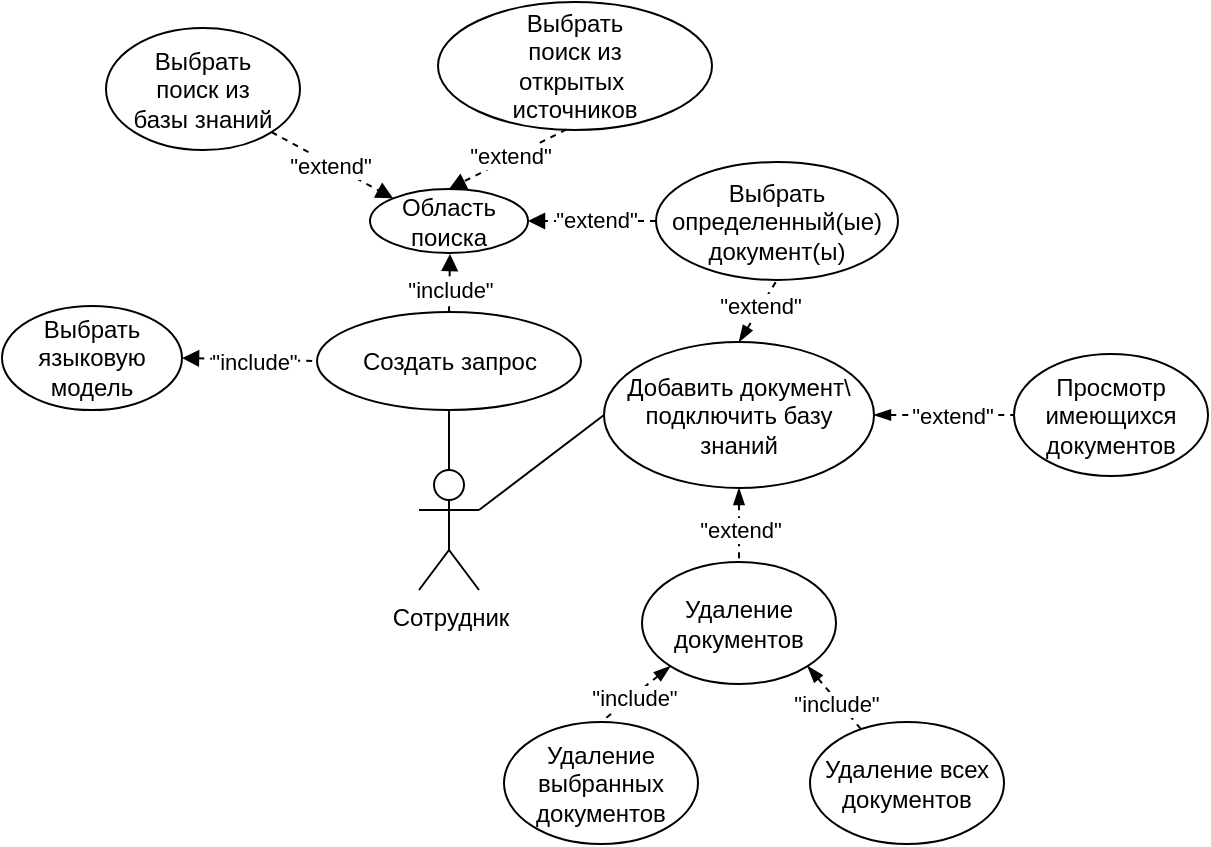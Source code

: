 <mxfile version="27.1.3" pages="3">
  <diagram name="прецендентов" id="fWUHLcwX3LMssOrntS-4">
    <mxGraphModel dx="1418" dy="786" grid="0" gridSize="10" guides="1" tooltips="1" connect="1" arrows="1" fold="1" page="0" pageScale="1" pageWidth="827" pageHeight="1169" math="0" shadow="0">
      <root>
        <mxCell id="0" />
        <mxCell id="1" parent="0" />
        <mxCell id="q7cERU24EcPHNTN565Gg-1" value="Сотрудник" style="shape=umlActor;verticalLabelPosition=bottom;verticalAlign=top;html=1;outlineConnect=0;" vertex="1" parent="1">
          <mxGeometry x="528.5" y="496" width="30" height="60" as="geometry" />
        </mxCell>
        <mxCell id="q7cERU24EcPHNTN565Gg-2" value="Создать запрос" style="ellipse;whiteSpace=wrap;html=1;" vertex="1" parent="1">
          <mxGeometry x="477.5" y="417" width="132" height="49" as="geometry" />
        </mxCell>
        <mxCell id="q7cERU24EcPHNTN565Gg-3" value="" style="endArrow=none;html=1;rounded=0;entryX=0.5;entryY=0;entryDx=0;entryDy=0;entryPerimeter=0;exitX=0.5;exitY=1;exitDx=0;exitDy=0;" edge="1" parent="1" source="q7cERU24EcPHNTN565Gg-2" target="q7cERU24EcPHNTN565Gg-1">
          <mxGeometry width="50" height="50" relative="1" as="geometry">
            <mxPoint x="520" y="589" as="sourcePoint" />
            <mxPoint x="570" y="539" as="targetPoint" />
          </mxGeometry>
        </mxCell>
        <mxCell id="q7cERU24EcPHNTN565Gg-4" value="Выбрать&lt;div&gt;языковую&lt;/div&gt;&lt;div&gt;модель&lt;/div&gt;" style="ellipse;whiteSpace=wrap;html=1;" vertex="1" parent="1">
          <mxGeometry x="320" y="414" width="90" height="52" as="geometry" />
        </mxCell>
        <mxCell id="q7cERU24EcPHNTN565Gg-5" value="" style="endArrow=none;html=1;rounded=0;exitX=1;exitY=0.5;exitDx=0;exitDy=0;dashed=1;startArrow=block;startFill=1;endFill=1;entryX=0;entryY=0.5;entryDx=0;entryDy=0;" edge="1" parent="1" source="q7cERU24EcPHNTN565Gg-4" target="q7cERU24EcPHNTN565Gg-2">
          <mxGeometry width="50" height="50" relative="1" as="geometry">
            <mxPoint x="355" y="652" as="sourcePoint" />
            <mxPoint x="330" y="629" as="targetPoint" />
          </mxGeometry>
        </mxCell>
        <mxCell id="q7cERU24EcPHNTN565Gg-6" value="&quot;include&quot;" style="edgeLabel;html=1;align=center;verticalAlign=middle;resizable=0;points=[];" vertex="1" connectable="0" parent="q7cERU24EcPHNTN565Gg-5">
          <mxGeometry x="-0.041" y="-1" relative="1" as="geometry">
            <mxPoint x="3" as="offset" />
          </mxGeometry>
        </mxCell>
        <mxCell id="q7cERU24EcPHNTN565Gg-7" value="Добавить документ\&lt;div&gt;подключить базу знаний&lt;/div&gt;" style="ellipse;whiteSpace=wrap;html=1;" vertex="1" parent="1">
          <mxGeometry x="621" y="432" width="135" height="73" as="geometry" />
        </mxCell>
        <mxCell id="q7cERU24EcPHNTN565Gg-8" value="Выбрать определенный(ые) документ(ы)" style="ellipse;whiteSpace=wrap;html=1;" vertex="1" parent="1">
          <mxGeometry x="647" y="342" width="121" height="59" as="geometry" />
        </mxCell>
        <mxCell id="q7cERU24EcPHNTN565Gg-9" value="" style="endArrow=none;html=1;rounded=0;entryX=0.5;entryY=1;entryDx=0;entryDy=0;exitX=0.5;exitY=0;exitDx=0;exitDy=0;dashed=1;startArrow=blockThin;startFill=1;" edge="1" parent="1" source="q7cERU24EcPHNTN565Gg-7" target="q7cERU24EcPHNTN565Gg-8">
          <mxGeometry width="50" height="50" relative="1" as="geometry">
            <mxPoint x="636" y="411" as="sourcePoint" />
            <mxPoint x="597" y="445" as="targetPoint" />
          </mxGeometry>
        </mxCell>
        <mxCell id="q7cERU24EcPHNTN565Gg-10" value="&quot;extend&quot;" style="edgeLabel;html=1;align=center;verticalAlign=middle;resizable=0;points=[];" vertex="1" connectable="0" parent="q7cERU24EcPHNTN565Gg-9">
          <mxGeometry x="-0.041" y="-1" relative="1" as="geometry">
            <mxPoint y="-4" as="offset" />
          </mxGeometry>
        </mxCell>
        <mxCell id="q7cERU24EcPHNTN565Gg-11" value="Просмотр имеющихся&lt;div&gt;документов&lt;/div&gt;" style="ellipse;whiteSpace=wrap;html=1;" vertex="1" parent="1">
          <mxGeometry x="826" y="438" width="97" height="61" as="geometry" />
        </mxCell>
        <mxCell id="q7cERU24EcPHNTN565Gg-12" value="" style="endArrow=none;html=1;rounded=0;exitX=1;exitY=0.5;exitDx=0;exitDy=0;dashed=1;startArrow=blockThin;startFill=1;entryX=0;entryY=0.5;entryDx=0;entryDy=0;" edge="1" parent="1" source="q7cERU24EcPHNTN565Gg-7" target="q7cERU24EcPHNTN565Gg-11">
          <mxGeometry width="50" height="50" relative="1" as="geometry">
            <mxPoint x="703" y="378" as="sourcePoint" />
            <mxPoint x="718" y="448" as="targetPoint" />
          </mxGeometry>
        </mxCell>
        <mxCell id="q7cERU24EcPHNTN565Gg-13" value="&quot;extend&quot;" style="edgeLabel;html=1;align=center;verticalAlign=middle;resizable=0;points=[];" vertex="1" connectable="0" parent="q7cERU24EcPHNTN565Gg-12">
          <mxGeometry x="-0.041" y="-1" relative="1" as="geometry">
            <mxPoint x="5" y="-1" as="offset" />
          </mxGeometry>
        </mxCell>
        <mxCell id="q7cERU24EcPHNTN565Gg-14" value="" style="endArrow=none;html=1;rounded=0;entryX=0;entryY=0.5;entryDx=0;entryDy=0;exitX=1;exitY=0.333;exitDx=0;exitDy=0;exitPerimeter=0;" edge="1" parent="1" source="q7cERU24EcPHNTN565Gg-1" target="q7cERU24EcPHNTN565Gg-7">
          <mxGeometry width="50" height="50" relative="1" as="geometry">
            <mxPoint x="509" y="437" as="sourcePoint" />
            <mxPoint x="559" y="387" as="targetPoint" />
          </mxGeometry>
        </mxCell>
        <mxCell id="q7cERU24EcPHNTN565Gg-15" value="" style="endArrow=block;html=1;rounded=0;exitX=0;exitY=0.5;exitDx=0;exitDy=0;dashed=1;startArrow=none;startFill=0;endFill=1;entryX=1;entryY=0.5;entryDx=0;entryDy=0;" edge="1" parent="1" source="q7cERU24EcPHNTN565Gg-8" target="q7cERU24EcPHNTN565Gg-32">
          <mxGeometry width="50" height="50" relative="1" as="geometry">
            <mxPoint x="450" y="411" as="sourcePoint" />
            <mxPoint x="708" y="172" as="targetPoint" />
          </mxGeometry>
        </mxCell>
        <mxCell id="q7cERU24EcPHNTN565Gg-16" value="&quot;extend&quot;" style="edgeLabel;html=1;align=center;verticalAlign=middle;resizable=0;points=[];" vertex="1" connectable="0" parent="q7cERU24EcPHNTN565Gg-15">
          <mxGeometry x="-0.041" y="-1" relative="1" as="geometry">
            <mxPoint as="offset" />
          </mxGeometry>
        </mxCell>
        <mxCell id="q7cERU24EcPHNTN565Gg-17" value="Выбрать&lt;div&gt;поиск из&lt;/div&gt;&lt;div&gt;открытых&amp;nbsp;&lt;/div&gt;&lt;div&gt;источников&lt;/div&gt;" style="ellipse;whiteSpace=wrap;html=1;" vertex="1" parent="1">
          <mxGeometry x="538" y="262" width="137" height="64" as="geometry" />
        </mxCell>
        <mxCell id="q7cERU24EcPHNTN565Gg-18" value="" style="endArrow=block;html=1;rounded=0;exitX=0.469;exitY=0.995;exitDx=0;exitDy=0;dashed=1;startArrow=none;startFill=0;endFill=1;exitPerimeter=0;entryX=0.5;entryY=0;entryDx=0;entryDy=0;" edge="1" parent="1" source="q7cERU24EcPHNTN565Gg-17" target="q7cERU24EcPHNTN565Gg-32">
          <mxGeometry width="50" height="50" relative="1" as="geometry">
            <mxPoint x="635" y="395" as="sourcePoint" />
            <mxPoint x="633" y="251" as="targetPoint" />
          </mxGeometry>
        </mxCell>
        <mxCell id="q7cERU24EcPHNTN565Gg-19" value="&quot;extend&quot;" style="edgeLabel;html=1;align=center;verticalAlign=middle;resizable=0;points=[];" vertex="1" connectable="0" parent="q7cERU24EcPHNTN565Gg-18">
          <mxGeometry x="-0.041" y="-1" relative="1" as="geometry">
            <mxPoint as="offset" />
          </mxGeometry>
        </mxCell>
        <mxCell id="q7cERU24EcPHNTN565Gg-20" value="Выбрать&lt;div&gt;поиск из&lt;/div&gt;&lt;div&gt;базы знаний&lt;/div&gt;" style="ellipse;whiteSpace=wrap;html=1;" vertex="1" parent="1">
          <mxGeometry x="372" y="275" width="97" height="61" as="geometry" />
        </mxCell>
        <mxCell id="q7cERU24EcPHNTN565Gg-21" value="" style="endArrow=block;html=1;rounded=0;exitX=1;exitY=1;exitDx=0;exitDy=0;dashed=1;startArrow=none;startFill=0;endFill=1;entryX=0;entryY=0;entryDx=0;entryDy=0;" edge="1" parent="1" source="q7cERU24EcPHNTN565Gg-20" target="q7cERU24EcPHNTN565Gg-32">
          <mxGeometry width="50" height="50" relative="1" as="geometry">
            <mxPoint x="651" y="403" as="sourcePoint" />
            <mxPoint x="450" y="277" as="targetPoint" />
          </mxGeometry>
        </mxCell>
        <mxCell id="q7cERU24EcPHNTN565Gg-22" value="&quot;extend&quot;" style="edgeLabel;html=1;align=center;verticalAlign=middle;resizable=0;points=[];" vertex="1" connectable="0" parent="q7cERU24EcPHNTN565Gg-21">
          <mxGeometry x="-0.041" y="-1" relative="1" as="geometry">
            <mxPoint as="offset" />
          </mxGeometry>
        </mxCell>
        <mxCell id="q7cERU24EcPHNTN565Gg-23" value="Удаление&lt;div&gt;документов&lt;/div&gt;" style="ellipse;whiteSpace=wrap;html=1;" vertex="1" parent="1">
          <mxGeometry x="640" y="542" width="97" height="61" as="geometry" />
        </mxCell>
        <mxCell id="q7cERU24EcPHNTN565Gg-24" value="" style="endArrow=none;html=1;rounded=0;exitX=0.5;exitY=1;exitDx=0;exitDy=0;dashed=1;startArrow=blockThin;startFill=1;entryX=0.5;entryY=0;entryDx=0;entryDy=0;" edge="1" parent="1" source="q7cERU24EcPHNTN565Gg-7" target="q7cERU24EcPHNTN565Gg-23">
          <mxGeometry width="50" height="50" relative="1" as="geometry">
            <mxPoint x="808" y="541" as="sourcePoint" />
            <mxPoint x="840" y="439" as="targetPoint" />
          </mxGeometry>
        </mxCell>
        <mxCell id="q7cERU24EcPHNTN565Gg-25" value="&quot;extend&quot;" style="edgeLabel;html=1;align=center;verticalAlign=middle;resizable=0;points=[];" vertex="1" connectable="0" parent="q7cERU24EcPHNTN565Gg-24">
          <mxGeometry x="-0.041" y="-1" relative="1" as="geometry">
            <mxPoint x="1" y="3" as="offset" />
          </mxGeometry>
        </mxCell>
        <mxCell id="q7cERU24EcPHNTN565Gg-26" value="Удаление&lt;div&gt;выбранных&lt;/div&gt;&lt;div&gt;документов&lt;/div&gt;" style="ellipse;whiteSpace=wrap;html=1;" vertex="1" parent="1">
          <mxGeometry x="571" y="622" width="97" height="61" as="geometry" />
        </mxCell>
        <mxCell id="q7cERU24EcPHNTN565Gg-27" value="Удаление всех&lt;div&gt;документов&lt;/div&gt;" style="ellipse;whiteSpace=wrap;html=1;" vertex="1" parent="1">
          <mxGeometry x="724" y="622" width="97" height="61" as="geometry" />
        </mxCell>
        <mxCell id="q7cERU24EcPHNTN565Gg-28" value="" style="endArrow=none;html=1;rounded=0;entryX=0.5;entryY=0;entryDx=0;entryDy=0;exitX=0;exitY=1;exitDx=0;exitDy=0;dashed=1;startArrow=blockThin;startFill=1;endFill=1;" edge="1" parent="1" source="q7cERU24EcPHNTN565Gg-23" target="q7cERU24EcPHNTN565Gg-26">
          <mxGeometry width="50" height="50" relative="1" as="geometry">
            <mxPoint x="739" y="595" as="sourcePoint" />
            <mxPoint x="698" y="655" as="targetPoint" />
          </mxGeometry>
        </mxCell>
        <mxCell id="q7cERU24EcPHNTN565Gg-29" value="&quot;include&quot;" style="edgeLabel;html=1;align=center;verticalAlign=middle;resizable=0;points=[];" vertex="1" connectable="0" parent="q7cERU24EcPHNTN565Gg-28">
          <mxGeometry x="-0.041" y="-1" relative="1" as="geometry">
            <mxPoint x="-1" y="3" as="offset" />
          </mxGeometry>
        </mxCell>
        <mxCell id="q7cERU24EcPHNTN565Gg-30" value="" style="endArrow=none;html=1;rounded=0;exitX=1;exitY=1;exitDx=0;exitDy=0;dashed=1;startArrow=blockThin;startFill=1;endFill=1;" edge="1" parent="1" source="q7cERU24EcPHNTN565Gg-23" target="q7cERU24EcPHNTN565Gg-27">
          <mxGeometry width="50" height="50" relative="1" as="geometry">
            <mxPoint x="833" y="643" as="sourcePoint" />
            <mxPoint x="792" y="703" as="targetPoint" />
          </mxGeometry>
        </mxCell>
        <mxCell id="q7cERU24EcPHNTN565Gg-31" value="&quot;include&quot;" style="edgeLabel;html=1;align=center;verticalAlign=middle;resizable=0;points=[];" vertex="1" connectable="0" parent="q7cERU24EcPHNTN565Gg-30">
          <mxGeometry x="-0.041" y="-1" relative="1" as="geometry">
            <mxPoint x="2" y="3" as="offset" />
          </mxGeometry>
        </mxCell>
        <mxCell id="q7cERU24EcPHNTN565Gg-32" value="Область&lt;div&gt;поиска&lt;/div&gt;" style="ellipse;whiteSpace=wrap;html=1;" vertex="1" parent="1">
          <mxGeometry x="504" y="355.5" width="79" height="32" as="geometry" />
        </mxCell>
        <mxCell id="q7cERU24EcPHNTN565Gg-33" value="" style="endArrow=none;html=1;rounded=0;dashed=1;startArrow=block;startFill=1;entryX=0.5;entryY=0;entryDx=0;entryDy=0;endFill=1;" edge="1" parent="1" target="q7cERU24EcPHNTN565Gg-2">
          <mxGeometry width="50" height="50" relative="1" as="geometry">
            <mxPoint x="544" y="388" as="sourcePoint" />
            <mxPoint x="530" y="430" as="targetPoint" />
          </mxGeometry>
        </mxCell>
        <mxCell id="q7cERU24EcPHNTN565Gg-34" value="&quot;include&quot;" style="edgeLabel;html=1;align=center;verticalAlign=middle;resizable=0;points=[];" vertex="1" connectable="0" parent="q7cERU24EcPHNTN565Gg-33">
          <mxGeometry x="-0.041" y="-1" relative="1" as="geometry">
            <mxPoint x="1" y="4" as="offset" />
          </mxGeometry>
        </mxCell>
      </root>
    </mxGraphModel>
  </diagram>
  <diagram name="последовательности" id="v0AfI9mG0r58cqQOnOCb">
    <mxGraphModel dx="1563" dy="1083" grid="0" gridSize="10" guides="1" tooltips="1" connect="1" arrows="1" fold="1" page="0" pageScale="1" pageWidth="827" pageHeight="1169" math="0" shadow="0">
      <root>
        <mxCell id="0" />
        <mxCell id="1" parent="0" />
        <mxCell id="YS2_epf8ITkpqB_OJ9Fx-7" value="" style="shape=umlActor;verticalLabelPosition=bottom;verticalAlign=top;html=1;outlineConnect=0;" parent="1" vertex="1">
          <mxGeometry x="151" y="-296" width="22" height="46" as="geometry" />
        </mxCell>
        <mxCell id="YS2_epf8ITkpqB_OJ9Fx-10" value="" style="endArrow=none;dashed=1;html=1;rounded=0;entryX=0.5;entryY=0;entryDx=0;entryDy=0;entryPerimeter=0;" parent="1" source="YS2_epf8ITkpqB_OJ9Fx-11" edge="1">
          <mxGeometry width="50" height="50" relative="1" as="geometry">
            <mxPoint x="164" y="3" as="sourcePoint" />
            <mxPoint x="162" y="-263" as="targetPoint" />
          </mxGeometry>
        </mxCell>
        <mxCell id="YS2_epf8ITkpqB_OJ9Fx-21" style="edgeStyle=orthogonalEdgeStyle;rounded=0;orthogonalLoop=1;jettySize=auto;html=1;dashed=1;endArrow=none;startFill=0;" parent="1" source="HsT6UTE3d-p-3G1jcc_n-2" edge="1">
          <mxGeometry relative="1" as="geometry">
            <mxPoint x="164" y="663.0" as="targetPoint" />
            <Array as="points">
              <mxPoint x="164" y="376" />
              <mxPoint x="164" y="376" />
            </Array>
          </mxGeometry>
        </mxCell>
        <mxCell id="YS2_epf8ITkpqB_OJ9Fx-11" value="Сотрудник" style="text;html=1;align=center;verticalAlign=middle;resizable=0;points=[];autosize=1;strokeColor=none;fillColor=none;" parent="1" vertex="1">
          <mxGeometry x="124" y="-252" width="76" height="26" as="geometry" />
        </mxCell>
        <mxCell id="YS2_epf8ITkpqB_OJ9Fx-17" style="edgeStyle=orthogonalEdgeStyle;rounded=0;orthogonalLoop=1;jettySize=auto;html=1;dashed=1;endArrow=none;startFill=0;" parent="1" source="HsT6UTE3d-p-3G1jcc_n-6" edge="1">
          <mxGeometry relative="1" as="geometry">
            <mxPoint x="311.5" y="689.5" as="targetPoint" />
            <Array as="points">
              <mxPoint x="308.5" y="214.5" />
            </Array>
          </mxGeometry>
        </mxCell>
        <mxCell id="YS2_epf8ITkpqB_OJ9Fx-13" value="UI" style="rounded=1;whiteSpace=wrap;html=1;" parent="1" vertex="1">
          <mxGeometry x="281" y="-288" width="55" height="23" as="geometry" />
        </mxCell>
        <mxCell id="YS2_epf8ITkpqB_OJ9Fx-19" style="edgeStyle=orthogonalEdgeStyle;rounded=0;orthogonalLoop=1;jettySize=auto;html=1;endArrow=none;startFill=0;dashed=1;" parent="1" source="HsT6UTE3d-p-3G1jcc_n-8" edge="1">
          <mxGeometry relative="1" as="geometry">
            <mxPoint x="457" y="643.5" as="targetPoint" />
            <Array as="points">
              <mxPoint x="455" y="182.5" />
            </Array>
          </mxGeometry>
        </mxCell>
        <mxCell id="YS2_epf8ITkpqB_OJ9Fx-18" value="GigaChat API" style="rounded=1;whiteSpace=wrap;html=1;" parent="1" vertex="1">
          <mxGeometry x="419" y="-288" width="73" height="30" as="geometry" />
        </mxCell>
        <mxCell id="HsT6UTE3d-p-3G1jcc_n-5" value="" style="edgeStyle=orthogonalEdgeStyle;rounded=0;orthogonalLoop=1;jettySize=auto;html=1;dashed=1;endArrow=none;startFill=0;" parent="1" source="YS2_epf8ITkpqB_OJ9Fx-11" target="HsT6UTE3d-p-3G1jcc_n-2" edge="1">
          <mxGeometry relative="1" as="geometry">
            <mxPoint x="162" y="194" as="targetPoint" />
            <mxPoint x="162" y="-226" as="sourcePoint" />
            <Array as="points">
              <mxPoint x="160" y="-193" />
              <mxPoint x="160" y="-193" />
            </Array>
          </mxGeometry>
        </mxCell>
        <mxCell id="HsT6UTE3d-p-3G1jcc_n-2" value="" style="html=1;points=[[0,0,0,0,5],[0,1,0,0,-5],[1,0,0,0,5],[1,1,0,0,-5]];perimeter=orthogonalPerimeter;outlineConnect=0;targetShapes=umlLifeline;portConstraint=eastwest;newEdgeStyle={&quot;curved&quot;:0,&quot;rounded&quot;:0};" parent="1" vertex="1">
          <mxGeometry x="157" y="-218" width="10" height="607" as="geometry" />
        </mxCell>
        <mxCell id="HsT6UTE3d-p-3G1jcc_n-7" value="" style="edgeStyle=orthogonalEdgeStyle;rounded=0;orthogonalLoop=1;jettySize=auto;html=1;dashed=1;endArrow=none;startFill=0;" parent="1" source="YS2_epf8ITkpqB_OJ9Fx-13" target="HsT6UTE3d-p-3G1jcc_n-6" edge="1">
          <mxGeometry relative="1" as="geometry">
            <mxPoint x="276.5" y="210.5" as="targetPoint" />
            <mxPoint x="276.5" y="-264.5" as="sourcePoint" />
            <Array as="points">
              <mxPoint x="308.5" y="-98.5" />
              <mxPoint x="308.5" y="-98.5" />
            </Array>
          </mxGeometry>
        </mxCell>
        <mxCell id="HsT6UTE3d-p-3G1jcc_n-6" value="" style="html=1;points=[[0,0,0,0,5],[0,1,0,0,-5],[1,0,0,0,5],[1,1,0,0,-5]];perimeter=orthogonalPerimeter;outlineConnect=0;targetShapes=umlLifeline;portConstraint=eastwest;newEdgeStyle={&quot;curved&quot;:0,&quot;rounded&quot;:0};" parent="1" vertex="1">
          <mxGeometry x="303.5" y="-221.5" width="10" height="613.5" as="geometry" />
        </mxCell>
        <mxCell id="HsT6UTE3d-p-3G1jcc_n-9" value="" style="edgeStyle=orthogonalEdgeStyle;rounded=0;orthogonalLoop=1;jettySize=auto;html=1;endArrow=none;startFill=0;dashed=1;" parent="1" source="YS2_epf8ITkpqB_OJ9Fx-18" target="HsT6UTE3d-p-3G1jcc_n-8" edge="1">
          <mxGeometry relative="1" as="geometry">
            <mxPoint x="372" y="182.5" as="targetPoint" />
            <mxPoint x="372" y="-261.5" as="sourcePoint" />
            <Array as="points">
              <mxPoint x="455" y="-123.5" />
              <mxPoint x="455" y="-123.5" />
            </Array>
          </mxGeometry>
        </mxCell>
        <mxCell id="HsT6UTE3d-p-3G1jcc_n-8" value="" style="html=1;points=[[0,0,0,0,5],[0,1,0,0,-5],[1,0,0,0,5],[1,1,0,0,-5]];perimeter=orthogonalPerimeter;outlineConnect=0;targetShapes=umlLifeline;portConstraint=eastwest;newEdgeStyle={&quot;curved&quot;:0,&quot;rounded&quot;:0};" parent="1" vertex="1">
          <mxGeometry x="450.5" y="-221.5" width="10" height="612.5" as="geometry" />
        </mxCell>
        <mxCell id="HsT6UTE3d-p-3G1jcc_n-10" value="" style="endArrow=block;html=1;rounded=0;endFill=1;entryX=-0.05;entryY=0.022;entryDx=0;entryDy=0;entryPerimeter=0;" parent="1" target="HsT6UTE3d-p-3G1jcc_n-6" edge="1">
          <mxGeometry width="50" height="50" relative="1" as="geometry">
            <mxPoint x="167" y="-206.049" as="sourcePoint" />
            <mxPoint x="290" y="-204" as="targetPoint" />
          </mxGeometry>
        </mxCell>
        <mxCell id="HsT6UTE3d-p-3G1jcc_n-12" value="&lt;font style=&quot;font-size: 10px;&quot;&gt;1: Вход в систему&lt;/font&gt;" style="text;html=1;align=center;verticalAlign=middle;resizable=0;points=[];autosize=1;strokeColor=none;fillColor=none;" parent="1" vertex="1">
          <mxGeometry x="185.5" y="-229" width="100" height="26" as="geometry" />
        </mxCell>
        <mxCell id="HsT6UTE3d-p-3G1jcc_n-13" value="" style="endArrow=block;html=1;rounded=0;endFill=1;dashed=1;entryX=1.05;entryY=0.121;entryDx=0;entryDy=0;entryPerimeter=0;" parent="1" edge="1">
          <mxGeometry width="50" height="50" relative="1" as="geometry">
            <mxPoint x="450.5" y="-134.088" as="sourcePoint" />
            <mxPoint x="314.0" y="-134.088" as="targetPoint" />
          </mxGeometry>
        </mxCell>
        <mxCell id="HsT6UTE3d-p-3G1jcc_n-14" value="&lt;font style=&quot;font-size: 10px;&quot;&gt;3: Возвращение токен&lt;/font&gt;&lt;div&gt;&lt;font style=&quot;font-size: 10px;&quot;&gt;доступа&lt;/font&gt;&lt;/div&gt;" style="text;html=1;align=center;verticalAlign=middle;resizable=0;points=[];autosize=1;strokeColor=none;fillColor=none;" parent="1" vertex="1">
          <mxGeometry x="325" y="-172" width="121" height="41" as="geometry" />
        </mxCell>
        <mxCell id="HsT6UTE3d-p-3G1jcc_n-15" value="" style="endArrow=block;html=1;rounded=0;endFill=1;entryX=0;entryY=0;entryDx=0;entryDy=5;entryPerimeter=0;" parent="1" edge="1">
          <mxGeometry width="50" height="50" relative="1" as="geometry">
            <mxPoint x="313.5" y="-181.5" as="sourcePoint" />
            <mxPoint x="450.5" y="-181.5" as="targetPoint" />
          </mxGeometry>
        </mxCell>
        <mxCell id="HsT6UTE3d-p-3G1jcc_n-16" value="&lt;font style=&quot;font-size: 10px;&quot;&gt;2: Получить токен&lt;/font&gt;&lt;div&gt;&lt;font style=&quot;font-size: 10px;&quot;&gt;доступа&lt;/font&gt;&lt;/div&gt;" style="text;html=1;align=center;verticalAlign=middle;resizable=0;points=[];autosize=1;strokeColor=none;fillColor=none;" parent="1" vertex="1">
          <mxGeometry x="329" y="-219.5" width="101" height="41" as="geometry" />
        </mxCell>
        <mxCell id="HsT6UTE3d-p-3G1jcc_n-17" value="" style="endArrow=block;html=1;rounded=0;endFill=1;dashed=1;entryX=1;entryY=0.351;entryDx=0;entryDy=0;entryPerimeter=0;" parent="1" edge="1">
          <mxGeometry width="50" height="50" relative="1" as="geometry">
            <mxPoint x="302" y="38.001" as="sourcePoint" />
            <mxPoint x="167" y="38.001" as="targetPoint" />
          </mxGeometry>
        </mxCell>
        <mxCell id="HsT6UTE3d-p-3G1jcc_n-18" value="&lt;font style=&quot;font-size: 10px;&quot;&gt;8: Отобразить чата&lt;/font&gt;" style="text;html=1;align=center;verticalAlign=middle;resizable=0;points=[];autosize=1;strokeColor=none;fillColor=none;" parent="1" vertex="1">
          <mxGeometry x="185.5" y="13" width="107" height="26" as="geometry" />
        </mxCell>
        <mxCell id="HsT6UTE3d-p-3G1jcc_n-19" value="" style="endArrow=block;html=1;rounded=0;endFill=1;dashed=1;entryX=1;entryY=0.351;entryDx=0;entryDy=0;entryPerimeter=0;" parent="1" edge="1">
          <mxGeometry width="50" height="50" relative="1" as="geometry">
            <mxPoint x="302" y="82.27" as="sourcePoint" />
            <mxPoint x="167" y="82.27" as="targetPoint" />
          </mxGeometry>
        </mxCell>
        <mxCell id="HsT6UTE3d-p-3G1jcc_n-20" value="&lt;font style=&quot;font-size: 10px;&quot;&gt;9: Отобразить&amp;nbsp;&lt;/font&gt;&lt;div&gt;&lt;font style=&quot;font-size: 10px;&quot;&gt;загрузку документов&lt;/font&gt;&lt;/div&gt;" style="text;html=1;align=center;verticalAlign=middle;resizable=0;points=[];autosize=1;strokeColor=none;fillColor=none;" parent="1" vertex="1">
          <mxGeometry x="182.5" y="47" width="113" height="41" as="geometry" />
        </mxCell>
        <mxCell id="HsT6UTE3d-p-3G1jcc_n-21" value="" style="endArrow=block;html=1;rounded=0;endFill=1;dashed=1;entryX=1;entryY=0.351;entryDx=0;entryDy=0;entryPerimeter=0;" parent="1" edge="1">
          <mxGeometry width="50" height="50" relative="1" as="geometry">
            <mxPoint x="302" y="139.27" as="sourcePoint" />
            <mxPoint x="167" y="139.27" as="targetPoint" />
          </mxGeometry>
        </mxCell>
        <mxCell id="HsT6UTE3d-p-3G1jcc_n-22" value="&lt;font style=&quot;font-size: 10px;&quot;&gt;10: Отобразить&lt;/font&gt;&lt;div&gt;&lt;font style=&quot;font-size: 10px;&quot;&gt;просмотр/удаление&lt;/font&gt;&lt;/div&gt;&lt;div&gt;&lt;font style=&quot;font-size: 10px;&quot;&gt;документов&lt;/font&gt;&lt;/div&gt;" style="text;html=1;align=center;verticalAlign=middle;resizable=0;points=[];autosize=1;strokeColor=none;fillColor=none;" parent="1" vertex="1">
          <mxGeometry x="181" y="90.5" width="109" height="55" as="geometry" />
        </mxCell>
        <mxCell id="HsT6UTE3d-p-3G1jcc_n-23" value="" style="endArrow=block;html=1;rounded=0;endFill=1;dashed=1;entryX=1;entryY=0.351;entryDx=0;entryDy=0;entryPerimeter=0;" parent="1" edge="1">
          <mxGeometry width="50" height="50" relative="1" as="geometry">
            <mxPoint x="302" y="190.27" as="sourcePoint" />
            <mxPoint x="167" y="190.27" as="targetPoint" />
          </mxGeometry>
        </mxCell>
        <mxCell id="HsT6UTE3d-p-3G1jcc_n-24" value="&lt;font style=&quot;font-size: 10px;&quot;&gt;11: Отобразить&lt;/font&gt;&lt;div&gt;&lt;font style=&quot;font-size: 10px;&quot;&gt;выход из системы&lt;/font&gt;&lt;/div&gt;" style="text;html=1;align=center;verticalAlign=middle;resizable=0;points=[];autosize=1;strokeColor=none;fillColor=none;" parent="1" vertex="1">
          <mxGeometry x="184.5" y="151" width="102" height="41" as="geometry" />
        </mxCell>
        <mxCell id="1Ytj5OVvYSEI8Q1KWe0s-2" value="" style="endArrow=block;html=1;rounded=0;endFill=1;entryX=0.05;entryY=0.29;entryDx=0;entryDy=0;entryPerimeter=0;" parent="1" edge="1">
          <mxGeometry width="50" height="50" relative="1" as="geometry">
            <mxPoint x="313.5" y="-26.875" as="sourcePoint" />
            <mxPoint x="451" y="-26.875" as="targetPoint" />
          </mxGeometry>
        </mxCell>
        <mxCell id="1Ytj5OVvYSEI8Q1KWe0s-3" value="&lt;font style=&quot;font-size: 10px;&quot;&gt;6: Получить&amp;nbsp;&lt;/font&gt;&lt;span style=&quot;font-size: 10px; background-color: transparent; color: light-dark(rgb(0, 0, 0), rgb(255, 255, 255));&quot;&gt;документы&lt;/span&gt;&lt;div&gt;&lt;span style=&quot;font-size: 10px; background-color: transparent; color: light-dark(rgb(0, 0, 0), rgb(255, 255, 255));&quot;&gt;из хранилища&lt;/span&gt;&lt;/div&gt;" style="text;html=1;align=center;verticalAlign=middle;resizable=0;points=[];autosize=1;strokeColor=none;fillColor=none;" parent="1" vertex="1">
          <mxGeometry x="321.5" y="-65" width="126" height="41" as="geometry" />
        </mxCell>
        <mxCell id="1Ytj5OVvYSEI8Q1KWe0s-5" value="" style="endArrow=block;html=1;rounded=0;endFill=1;dashed=1;entryX=1.05;entryY=0.345;entryDx=0;entryDy=0;entryPerimeter=0;" parent="1" edge="1">
          <mxGeometry width="50" height="50" relative="1" as="geometry">
            <mxPoint x="450.5" y="14.367" as="sourcePoint" />
            <mxPoint x="314.0" y="14.367" as="targetPoint" />
          </mxGeometry>
        </mxCell>
        <mxCell id="1Ytj5OVvYSEI8Q1KWe0s-6" value="&lt;font style=&quot;font-size: 10px;&quot;&gt;7: Возвращение документов&amp;nbsp;&lt;/font&gt;&lt;div&gt;&lt;font style=&quot;font-size: 10px;&quot;&gt;из хранилища&lt;/font&gt;&lt;/div&gt;" style="text;html=1;align=center;verticalAlign=middle;resizable=0;points=[];autosize=1;strokeColor=none;fillColor=none;" parent="1" vertex="1">
          <mxGeometry x="308.5" y="-22" width="152" height="41" as="geometry" />
        </mxCell>
        <mxCell id="1Ytj5OVvYSEI8Q1KWe0s-8" value="" style="endArrow=block;html=1;rounded=0;endFill=1;entryX=0;entryY=0.071;entryDx=0;entryDy=0;entryPerimeter=0;" parent="1" edge="1">
          <mxGeometry width="50" height="50" relative="1" as="geometry">
            <mxPoint x="167" y="233.221" as="sourcePoint" />
            <mxPoint x="302" y="233.221" as="targetPoint" />
          </mxGeometry>
        </mxCell>
        <mxCell id="1Ytj5OVvYSEI8Q1KWe0s-9" value="&lt;font style=&quot;font-size: 10px;&quot;&gt;12: Настройка&lt;/font&gt;&lt;div&gt;&lt;font style=&quot;font-size: 10px;&quot;&gt;параметров поиска&lt;/font&gt;&lt;/div&gt;" style="text;html=1;align=center;verticalAlign=middle;resizable=0;points=[];autosize=1;strokeColor=none;fillColor=none;" parent="1" vertex="1">
          <mxGeometry x="177.5" y="195" width="108" height="41" as="geometry" />
        </mxCell>
        <mxCell id="1Ytj5OVvYSEI8Q1KWe0s-11" value="" style="endArrow=block;html=1;rounded=0;endFill=1;entryX=0;entryY=0.071;entryDx=0;entryDy=0;entryPerimeter=0;" parent="1" edge="1">
          <mxGeometry width="50" height="50" relative="1" as="geometry">
            <mxPoint x="168" y="278.221" as="sourcePoint" />
            <mxPoint x="303" y="278.221" as="targetPoint" />
          </mxGeometry>
        </mxCell>
        <mxCell id="1Ytj5OVvYSEI8Q1KWe0s-12" value="&lt;font style=&quot;font-size: 10px;&quot;&gt;13: Ввод и отправка&lt;/font&gt;&lt;div&gt;&lt;font style=&quot;font-size: 10px;&quot;&gt;запроса&lt;/font&gt;&lt;/div&gt;" style="text;html=1;align=center;verticalAlign=middle;resizable=0;points=[];autosize=1;strokeColor=none;fillColor=none;" parent="1" vertex="1">
          <mxGeometry x="180" y="243" width="111" height="41" as="geometry" />
        </mxCell>
        <mxCell id="1Ytj5OVvYSEI8Q1KWe0s-13" value="" style="endArrow=block;html=1;rounded=0;endFill=1;entryX=0.05;entryY=0.824;entryDx=0;entryDy=0;entryPerimeter=0;" parent="1" edge="1">
          <mxGeometry width="50" height="50" relative="1" as="geometry">
            <mxPoint x="313.63" y="294" as="sourcePoint" />
            <mxPoint x="451.0" y="293.884" as="targetPoint" />
          </mxGeometry>
        </mxCell>
        <mxCell id="1Ytj5OVvYSEI8Q1KWe0s-14" value="&lt;font style=&quot;font-size: 10px;&quot;&gt;14: Получить ответ от&amp;nbsp;&lt;/font&gt;&lt;div&gt;&lt;font style=&quot;font-size: 10px;&quot;&gt;модели&amp;nbsp;&lt;/font&gt;&lt;span style=&quot;font-size: 10px; background-color: transparent; color: light-dark(rgb(0, 0, 0), rgb(255, 255, 255));&quot;&gt;с учетом&amp;nbsp;&lt;/span&gt;&lt;/div&gt;&lt;div&gt;&lt;span style=&quot;font-size: 10px; background-color: transparent; color: light-dark(rgb(0, 0, 0), rgb(255, 255, 255));&quot;&gt;указанных&lt;/span&gt;&lt;span style=&quot;font-size: 10px; background-color: transparent; color: light-dark(rgb(0, 0, 0), rgb(255, 255, 255));&quot;&gt;&amp;nbsp;параметров&lt;/span&gt;&lt;/div&gt;" style="text;html=1;align=center;verticalAlign=middle;resizable=0;points=[];autosize=1;strokeColor=none;fillColor=none;" parent="1" vertex="1">
          <mxGeometry x="324" y="239" width="124" height="55" as="geometry" />
        </mxCell>
        <mxCell id="1Ytj5OVvYSEI8Q1KWe0s-15" value="" style="endArrow=block;html=1;rounded=0;endFill=1;dashed=1;" parent="1" edge="1">
          <mxGeometry width="50" height="50" relative="1" as="geometry">
            <mxPoint x="450.5" y="336" as="sourcePoint" />
            <mxPoint x="313.5" y="336" as="targetPoint" />
          </mxGeometry>
        </mxCell>
        <mxCell id="1Ytj5OVvYSEI8Q1KWe0s-16" value="&lt;font style=&quot;font-size: 10px;&quot;&gt;15: Возвращение ответа&amp;nbsp;&lt;/font&gt;&lt;div&gt;&lt;font style=&quot;font-size: 10px;&quot;&gt;на запрос&lt;/font&gt;&lt;/div&gt;" style="text;html=1;align=center;verticalAlign=middle;resizable=0;points=[];autosize=1;strokeColor=none;fillColor=none;" parent="1" vertex="1">
          <mxGeometry x="314.0" y="294" width="134" height="41" as="geometry" />
        </mxCell>
        <mxCell id="1Ytj5OVvYSEI8Q1KWe0s-17" value="" style="endArrow=block;html=1;rounded=0;endFill=1;dashed=1;entryX=1;entryY=0.351;entryDx=0;entryDy=0;entryPerimeter=0;" parent="1" edge="1">
          <mxGeometry width="50" height="50" relative="1" as="geometry">
            <mxPoint x="303.5" y="353" as="sourcePoint" />
            <mxPoint x="168.5" y="353" as="targetPoint" />
          </mxGeometry>
        </mxCell>
        <mxCell id="1Ytj5OVvYSEI8Q1KWe0s-18" value="&lt;font style=&quot;font-size: 10px;&quot;&gt;16: Отобразить ответ&lt;/font&gt;&lt;div&gt;&lt;font style=&quot;font-size: 10px;&quot;&gt;в чате&lt;/font&gt;&lt;/div&gt;" style="text;html=1;align=center;verticalAlign=middle;resizable=0;points=[];autosize=1;strokeColor=none;fillColor=none;" parent="1" vertex="1">
          <mxGeometry x="182.5" y="312" width="117" height="41" as="geometry" />
        </mxCell>
        <mxCell id="1Ytj5OVvYSEI8Q1KWe0s-19" value="" style="shape=umlActor;verticalLabelPosition=bottom;verticalAlign=top;html=1;outlineConnect=0;" parent="1" vertex="1">
          <mxGeometry x="797" y="-288" width="22" height="46" as="geometry" />
        </mxCell>
        <mxCell id="1Ytj5OVvYSEI8Q1KWe0s-20" value="" style="endArrow=none;dashed=1;html=1;rounded=0;entryX=0.5;entryY=0;entryDx=0;entryDy=0;entryPerimeter=0;" parent="1" source="1Ytj5OVvYSEI8Q1KWe0s-22" edge="1">
          <mxGeometry width="50" height="50" relative="1" as="geometry">
            <mxPoint x="810" y="11" as="sourcePoint" />
            <mxPoint x="808" y="-255" as="targetPoint" />
          </mxGeometry>
        </mxCell>
        <mxCell id="1Ytj5OVvYSEI8Q1KWe0s-21" style="edgeStyle=orthogonalEdgeStyle;rounded=0;orthogonalLoop=1;jettySize=auto;html=1;dashed=1;endArrow=none;startFill=0;" parent="1" source="1Ytj5OVvYSEI8Q1KWe0s-28" edge="1">
          <mxGeometry relative="1" as="geometry">
            <mxPoint x="810" y="671.0" as="targetPoint" />
            <Array as="points">
              <mxPoint x="810" y="384" />
              <mxPoint x="810" y="384" />
            </Array>
          </mxGeometry>
        </mxCell>
        <mxCell id="1Ytj5OVvYSEI8Q1KWe0s-22" value="Сотрудник" style="text;html=1;align=center;verticalAlign=middle;resizable=0;points=[];autosize=1;strokeColor=none;fillColor=none;" parent="1" vertex="1">
          <mxGeometry x="770" y="-244" width="76" height="26" as="geometry" />
        </mxCell>
        <mxCell id="1Ytj5OVvYSEI8Q1KWe0s-24" value="UI" style="rounded=1;whiteSpace=wrap;html=1;" parent="1" vertex="1">
          <mxGeometry x="925.5" y="-276.5" width="55" height="23" as="geometry" />
        </mxCell>
        <mxCell id="1Ytj5OVvYSEI8Q1KWe0s-25" style="edgeStyle=orthogonalEdgeStyle;rounded=0;orthogonalLoop=1;jettySize=auto;html=1;endArrow=none;startFill=0;dashed=1;" parent="1" source="1Ytj5OVvYSEI8Q1KWe0s-32" edge="1">
          <mxGeometry relative="1" as="geometry">
            <mxPoint x="1117" y="655" as="targetPoint" />
            <Array as="points">
              <mxPoint x="1115" y="194" />
            </Array>
          </mxGeometry>
        </mxCell>
        <mxCell id="1Ytj5OVvYSEI8Q1KWe0s-26" value="GigaChat API" style="rounded=1;whiteSpace=wrap;html=1;" parent="1" vertex="1">
          <mxGeometry x="1079" y="-276.5" width="73" height="30" as="geometry" />
        </mxCell>
        <mxCell id="1Ytj5OVvYSEI8Q1KWe0s-27" value="" style="edgeStyle=orthogonalEdgeStyle;rounded=0;orthogonalLoop=1;jettySize=auto;html=1;dashed=1;endArrow=none;startFill=0;" parent="1" source="1Ytj5OVvYSEI8Q1KWe0s-22" target="1Ytj5OVvYSEI8Q1KWe0s-28" edge="1">
          <mxGeometry relative="1" as="geometry">
            <mxPoint x="808" y="202" as="targetPoint" />
            <mxPoint x="808" y="-218" as="sourcePoint" />
            <Array as="points">
              <mxPoint x="806" y="-185" />
              <mxPoint x="806" y="-185" />
            </Array>
          </mxGeometry>
        </mxCell>
        <mxCell id="1Ytj5OVvYSEI8Q1KWe0s-28" value="" style="html=1;points=[[0,0,0,0,5],[0,1,0,0,-5],[1,0,0,0,5],[1,1,0,0,-5]];perimeter=orthogonalPerimeter;outlineConnect=0;targetShapes=umlLifeline;portConstraint=eastwest;newEdgeStyle={&quot;curved&quot;:0,&quot;rounded&quot;:0};" parent="1" vertex="1">
          <mxGeometry x="803" y="-210" width="10" height="483" as="geometry" />
        </mxCell>
        <mxCell id="1Ytj5OVvYSEI8Q1KWe0s-29" value="" style="edgeStyle=orthogonalEdgeStyle;rounded=0;orthogonalLoop=1;jettySize=auto;html=1;dashed=1;endArrow=none;startFill=0;" parent="1" source="1Ytj5OVvYSEI8Q1KWe0s-61" edge="1">
          <mxGeometry relative="1" as="geometry">
            <mxPoint x="953" y="-210" as="targetPoint" />
            <mxPoint x="951" y="137" as="sourcePoint" />
            <Array as="points">
              <mxPoint x="953" y="-87" />
            </Array>
          </mxGeometry>
        </mxCell>
        <mxCell id="1Ytj5OVvYSEI8Q1KWe0s-31" value="" style="edgeStyle=orthogonalEdgeStyle;rounded=0;orthogonalLoop=1;jettySize=auto;html=1;endArrow=none;startFill=0;dashed=1;" parent="1" source="1Ytj5OVvYSEI8Q1KWe0s-26" target="1Ytj5OVvYSEI8Q1KWe0s-32" edge="1">
          <mxGeometry relative="1" as="geometry">
            <mxPoint x="1032" y="194" as="targetPoint" />
            <mxPoint x="1032" y="-250" as="sourcePoint" />
            <Array as="points">
              <mxPoint x="1115" y="-112" />
              <mxPoint x="1115" y="-112" />
            </Array>
          </mxGeometry>
        </mxCell>
        <mxCell id="1Ytj5OVvYSEI8Q1KWe0s-32" value="" style="html=1;points=[[0,0,0,0,5],[0,1,0,0,-5],[1,0,0,0,5],[1,1,0,0,-5]];perimeter=orthogonalPerimeter;outlineConnect=0;targetShapes=umlLifeline;portConstraint=eastwest;newEdgeStyle={&quot;curved&quot;:0,&quot;rounded&quot;:0};" parent="1" vertex="1">
          <mxGeometry x="1110.5" y="-210" width="10" height="477" as="geometry" />
        </mxCell>
        <mxCell id="1Ytj5OVvYSEI8Q1KWe0s-62" value="" style="edgeStyle=orthogonalEdgeStyle;rounded=0;orthogonalLoop=1;jettySize=auto;html=1;dashed=1;endArrow=none;startFill=0;" parent="1" source="1Ytj5OVvYSEI8Q1KWe0s-24" target="1Ytj5OVvYSEI8Q1KWe0s-61" edge="1">
          <mxGeometry relative="1" as="geometry">
            <mxPoint x="953" y="-210" as="targetPoint" />
            <mxPoint x="953" y="-253" as="sourcePoint" />
            <Array as="points">
              <mxPoint x="953" y="-173" />
              <mxPoint x="953" y="-173" />
            </Array>
          </mxGeometry>
        </mxCell>
        <mxCell id="1Ytj5OVvYSEI8Q1KWe0s-63" value="" style="edgeStyle=orthogonalEdgeStyle;rounded=0;orthogonalLoop=1;jettySize=auto;html=1;dashed=1;endArrow=none;startFill=0;" parent="1" source="1Ytj5OVvYSEI8Q1KWe0s-76" target="1Ytj5OVvYSEI8Q1KWe0s-61" edge="1">
          <mxGeometry relative="1" as="geometry">
            <mxPoint x="953" y="-210" as="targetPoint" />
            <mxPoint x="951" y="431" as="sourcePoint" />
            <Array as="points">
              <mxPoint x="953" y="-54" />
              <mxPoint x="953" y="-54" />
            </Array>
          </mxGeometry>
        </mxCell>
        <mxCell id="1Ytj5OVvYSEI8Q1KWe0s-61" value="" style="html=1;points=[[0,0,0,0,5],[0,1,0,0,-5],[1,0,0,0,5],[1,1,0,0,-5]];perimeter=orthogonalPerimeter;outlineConnect=0;targetShapes=umlLifeline;portConstraint=eastwest;newEdgeStyle={&quot;curved&quot;:0,&quot;rounded&quot;:0};" parent="1" vertex="1">
          <mxGeometry x="948" y="-210" width="10" height="137" as="geometry" />
        </mxCell>
        <mxCell id="1Ytj5OVvYSEI8Q1KWe0s-64" value="" style="endArrow=block;html=1;rounded=0;endFill=1;entryX=0;entryY=0.071;entryDx=0;entryDy=0;entryPerimeter=0;" parent="1" edge="1">
          <mxGeometry width="50" height="50" relative="1" as="geometry">
            <mxPoint x="813" y="-187" as="sourcePoint" />
            <mxPoint x="948" y="-187" as="targetPoint" />
          </mxGeometry>
        </mxCell>
        <mxCell id="1Ytj5OVvYSEI8Q1KWe0s-65" value="&lt;font style=&quot;font-size: 10px;&quot;&gt;Отправка документов&lt;/font&gt;" style="text;html=1;align=center;verticalAlign=middle;resizable=0;points=[];autosize=1;strokeColor=none;fillColor=none;" parent="1" vertex="1">
          <mxGeometry x="819" y="-212" width="119" height="26" as="geometry" />
        </mxCell>
        <mxCell id="1Ytj5OVvYSEI8Q1KWe0s-70" value="" style="endArrow=block;html=1;rounded=0;endFill=1;" parent="1" target="1Ytj5OVvYSEI8Q1KWe0s-32" edge="1">
          <mxGeometry width="50" height="50" relative="1" as="geometry">
            <mxPoint x="958" y="-161" as="sourcePoint" />
            <mxPoint x="1093" y="-161" as="targetPoint" />
          </mxGeometry>
        </mxCell>
        <mxCell id="1Ytj5OVvYSEI8Q1KWe0s-71" value="&lt;font style=&quot;font-size: 10px;&quot;&gt;Загрузка документов&lt;/font&gt;&lt;div&gt;&lt;font style=&quot;font-size: 10px;&quot;&gt;в хранилище&amp;nbsp;&lt;/font&gt;&lt;/div&gt;" style="text;html=1;align=center;verticalAlign=middle;resizable=0;points=[];autosize=1;strokeColor=none;fillColor=none;" parent="1" vertex="1">
          <mxGeometry x="974" y="-199" width="115" height="41" as="geometry" />
        </mxCell>
        <mxCell id="1Ytj5OVvYSEI8Q1KWe0s-72" value="" style="endArrow=block;html=1;rounded=0;endFill=1;dashed=1;" parent="1" edge="1">
          <mxGeometry width="50" height="50" relative="1" as="geometry">
            <mxPoint x="1110.5" y="-116" as="sourcePoint" />
            <mxPoint x="958" y="-116" as="targetPoint" />
          </mxGeometry>
        </mxCell>
        <mxCell id="1Ytj5OVvYSEI8Q1KWe0s-73" value="&lt;font style=&quot;font-size: 10px;&quot;&gt;Ответ о загрузке&lt;/font&gt;&lt;div&gt;&lt;span style=&quot;font-size: 10px; background-color: transparent; color: light-dark(rgb(0, 0, 0), rgb(255, 255, 255));&quot;&gt;документов&amp;nbsp;&lt;/span&gt;&lt;/div&gt;" style="text;html=1;align=center;verticalAlign=middle;resizable=0;points=[];autosize=1;strokeColor=none;fillColor=none;" parent="1" vertex="1">
          <mxGeometry x="987" y="-154" width="95" height="41" as="geometry" />
        </mxCell>
        <mxCell id="1Ytj5OVvYSEI8Q1KWe0s-74" value="" style="endArrow=block;html=1;rounded=0;endFill=1;dashed=1;" parent="1" edge="1">
          <mxGeometry width="50" height="50" relative="1" as="geometry">
            <mxPoint x="948" y="-88" as="sourcePoint" />
            <mxPoint x="813" y="-88" as="targetPoint" />
          </mxGeometry>
        </mxCell>
        <mxCell id="1Ytj5OVvYSEI8Q1KWe0s-75" value="&lt;font style=&quot;font-size: 10px;&quot;&gt;Отобразить успешную&lt;/font&gt;&lt;div&gt;&lt;font style=&quot;font-size: 10px;&quot;&gt;загрузку документов&lt;/font&gt;&lt;/div&gt;" style="text;html=1;align=center;verticalAlign=middle;resizable=0;points=[];autosize=1;strokeColor=none;fillColor=none;" parent="1" vertex="1">
          <mxGeometry x="819" y="-126" width="122" height="41" as="geometry" />
        </mxCell>
        <mxCell id="1Ytj5OVvYSEI8Q1KWe0s-77" value="" style="edgeStyle=orthogonalEdgeStyle;rounded=0;orthogonalLoop=1;jettySize=auto;html=1;dashed=1;endArrow=none;startFill=0;" parent="1" target="1Ytj5OVvYSEI8Q1KWe0s-76" edge="1">
          <mxGeometry relative="1" as="geometry">
            <mxPoint x="951" y="-73" as="targetPoint" />
            <mxPoint x="951" y="431" as="sourcePoint" />
            <Array as="points">
              <mxPoint x="951" y="267" />
              <mxPoint x="952" y="267" />
            </Array>
          </mxGeometry>
        </mxCell>
        <mxCell id="1Ytj5OVvYSEI8Q1KWe0s-76" value="" style="html=1;points=[[0,0,0,0,5],[0,1,0,0,-5],[1,0,0,0,5],[1,1,0,0,-5]];perimeter=orthogonalPerimeter;outlineConnect=0;targetShapes=umlLifeline;portConstraint=eastwest;newEdgeStyle={&quot;curved&quot;:0,&quot;rounded&quot;:0};" parent="1" vertex="1">
          <mxGeometry x="948" y="-34" width="10" height="306" as="geometry" />
        </mxCell>
        <mxCell id="1Ytj5OVvYSEI8Q1KWe0s-78" value="" style="endArrow=block;html=1;rounded=0;endFill=1;entryX=0;entryY=0.071;entryDx=0;entryDy=0;entryPerimeter=0;" parent="1" edge="1">
          <mxGeometry width="50" height="50" relative="1" as="geometry">
            <mxPoint x="813" y="-17.61" as="sourcePoint" />
            <mxPoint x="948" y="-17.61" as="targetPoint" />
          </mxGeometry>
        </mxCell>
        <mxCell id="1Ytj5OVvYSEI8Q1KWe0s-79" value="&lt;font style=&quot;font-size: 10px;&quot;&gt;Просмотр документов&lt;/font&gt;" style="text;html=1;align=center;verticalAlign=middle;resizable=0;points=[];autosize=1;strokeColor=none;fillColor=none;" parent="1" vertex="1">
          <mxGeometry x="815" y="-40" width="121" height="26" as="geometry" />
        </mxCell>
        <mxCell id="1Ytj5OVvYSEI8Q1KWe0s-80" value="" style="endArrow=block;html=1;rounded=0;endFill=1;dashed=1;" parent="1" edge="1">
          <mxGeometry width="50" height="50" relative="1" as="geometry">
            <mxPoint x="947.5" y="26" as="sourcePoint" />
            <mxPoint x="812.5" y="26" as="targetPoint" />
          </mxGeometry>
        </mxCell>
        <mxCell id="1Ytj5OVvYSEI8Q1KWe0s-81" value="&lt;font style=&quot;font-size: 10px;&quot;&gt;Отобразить&amp;nbsp;&lt;/font&gt;&lt;span style=&quot;font-size: 10px; background-color: transparent; color: light-dark(rgb(0, 0, 0), rgb(255, 255, 255));&quot;&gt;загруженные&amp;nbsp;&lt;/span&gt;&lt;div&gt;&lt;span style=&quot;font-size: 10px; background-color: transparent; color: light-dark(rgb(0, 0, 0), rgb(255, 255, 255));&quot;&gt;документы&lt;/span&gt;&lt;/div&gt;" style="text;html=1;align=center;verticalAlign=middle;resizable=0;points=[];autosize=1;strokeColor=none;fillColor=none;" parent="1" vertex="1">
          <mxGeometry x="810.5" y="-12" width="138" height="41" as="geometry" />
        </mxCell>
        <mxCell id="1Ytj5OVvYSEI8Q1KWe0s-82" value="" style="endArrow=block;html=1;rounded=0;endFill=1;entryX=0;entryY=0.071;entryDx=0;entryDy=0;entryPerimeter=0;" parent="1" edge="1">
          <mxGeometry width="50" height="50" relative="1" as="geometry">
            <mxPoint x="812.5" y="60.39" as="sourcePoint" />
            <mxPoint x="947.5" y="60.39" as="targetPoint" />
          </mxGeometry>
        </mxCell>
        <mxCell id="1Ytj5OVvYSEI8Q1KWe0s-83" value="&lt;font style=&quot;font-size: 10px;&quot;&gt;Удаление документов&lt;/font&gt;" style="text;html=1;align=center;verticalAlign=middle;resizable=0;points=[];autosize=1;strokeColor=none;fillColor=none;" parent="1" vertex="1">
          <mxGeometry x="815.5" y="38" width="120" height="26" as="geometry" />
        </mxCell>
        <mxCell id="1Ytj5OVvYSEI8Q1KWe0s-84" value="" style="endArrow=block;html=1;rounded=0;endFill=1;" parent="1" edge="1">
          <mxGeometry width="50" height="50" relative="1" as="geometry">
            <mxPoint x="957.5" y="90" as="sourcePoint" />
            <mxPoint x="1110.5" y="90" as="targetPoint" />
          </mxGeometry>
        </mxCell>
        <mxCell id="1Ytj5OVvYSEI8Q1KWe0s-85" value="&lt;div&gt;&lt;font style=&quot;font-size: 10px;&quot;&gt;Удаление документов&lt;/font&gt;&lt;/div&gt;&lt;div&gt;&lt;font style=&quot;font-size: 10px;&quot;&gt;из хранилища&amp;nbsp;&lt;/font&gt;&lt;/div&gt;" style="text;html=1;align=center;verticalAlign=middle;resizable=0;points=[];autosize=1;strokeColor=none;fillColor=none;" parent="1" vertex="1">
          <mxGeometry x="971.5" y="52" width="120" height="41" as="geometry" />
        </mxCell>
        <mxCell id="1Ytj5OVvYSEI8Q1KWe0s-86" value="" style="endArrow=block;html=1;rounded=0;endFill=1;dashed=1;" parent="1" edge="1">
          <mxGeometry width="50" height="50" relative="1" as="geometry">
            <mxPoint x="1110.5" y="129" as="sourcePoint" />
            <mxPoint x="958" y="129" as="targetPoint" />
          </mxGeometry>
        </mxCell>
        <mxCell id="1Ytj5OVvYSEI8Q1KWe0s-87" value="&lt;font style=&quot;font-size: 10px;&quot;&gt;Ответ об удалении&lt;/font&gt;&lt;div&gt;&lt;span style=&quot;font-size: 10px; background-color: transparent; color: light-dark(rgb(0, 0, 0), rgb(255, 255, 255));&quot;&gt;документов&amp;nbsp;&lt;/span&gt;&lt;/div&gt;" style="text;html=1;align=center;verticalAlign=middle;resizable=0;points=[];autosize=1;strokeColor=none;fillColor=none;" parent="1" vertex="1">
          <mxGeometry x="982" y="91" width="106" height="41" as="geometry" />
        </mxCell>
        <mxCell id="1Ytj5OVvYSEI8Q1KWe0s-91" value="" style="endArrow=block;html=1;rounded=0;endFill=1;dashed=1;" parent="1" edge="1">
          <mxGeometry width="50" height="50" relative="1" as="geometry">
            <mxPoint x="948" y="150" as="sourcePoint" />
            <mxPoint x="813" y="150" as="targetPoint" />
          </mxGeometry>
        </mxCell>
        <mxCell id="1Ytj5OVvYSEI8Q1KWe0s-92" value="&lt;font style=&quot;font-size: 10px;&quot;&gt;Отобразить ответ об&lt;/font&gt;&lt;div&gt;&lt;font style=&quot;font-size: 10px;&quot;&gt;успешном удалении&lt;/font&gt;&lt;/div&gt;" style="text;html=1;align=center;verticalAlign=middle;resizable=0;points=[];autosize=1;strokeColor=none;fillColor=none;" parent="1" vertex="1">
          <mxGeometry x="823" y="112" width="114" height="41" as="geometry" />
        </mxCell>
        <mxCell id="1Ytj5OVvYSEI8Q1KWe0s-93" value="" style="endArrow=block;html=1;rounded=0;endFill=1;" parent="1" target="1Ytj5OVvYSEI8Q1KWe0s-32" edge="1">
          <mxGeometry width="50" height="50" relative="1" as="geometry">
            <mxPoint x="958" y="165.39" as="sourcePoint" />
            <mxPoint x="1093" y="165.39" as="targetPoint" />
          </mxGeometry>
        </mxCell>
        <mxCell id="1Ytj5OVvYSEI8Q1KWe0s-94" value="&lt;font style=&quot;font-size: 10px;&quot;&gt;Получение хранилища&lt;/font&gt;" style="text;html=1;align=center;verticalAlign=middle;resizable=0;points=[];autosize=1;strokeColor=none;fillColor=none;" parent="1" vertex="1">
          <mxGeometry x="969.5" y="143" width="124" height="26" as="geometry" />
        </mxCell>
        <mxCell id="1Ytj5OVvYSEI8Q1KWe0s-95" value="" style="endArrow=block;html=1;rounded=0;endFill=1;dashed=1;" parent="1" edge="1">
          <mxGeometry width="50" height="50" relative="1" as="geometry">
            <mxPoint x="1111.25" y="207" as="sourcePoint" />
            <mxPoint x="958.75" y="207" as="targetPoint" />
          </mxGeometry>
        </mxCell>
        <mxCell id="1Ytj5OVvYSEI8Q1KWe0s-96" value="&lt;div&gt;&lt;span style=&quot;font-size: 10px; background-color: transparent; color: light-dark(rgb(0, 0, 0), rgb(255, 255, 255));&quot;&gt;Возращение хранилища&amp;nbsp;&lt;/span&gt;&lt;/div&gt;" style="text;html=1;align=center;verticalAlign=middle;resizable=0;points=[];autosize=1;strokeColor=none;fillColor=none;" parent="1" vertex="1">
          <mxGeometry x="968.75" y="180" width="134" height="26" as="geometry" />
        </mxCell>
        <mxCell id="1Ytj5OVvYSEI8Q1KWe0s-97" value="" style="endArrow=block;html=1;rounded=0;endFill=1;dashed=1;" parent="1" edge="1">
          <mxGeometry width="50" height="50" relative="1" as="geometry">
            <mxPoint x="947" y="229" as="sourcePoint" />
            <mxPoint x="812" y="229" as="targetPoint" />
          </mxGeometry>
        </mxCell>
        <mxCell id="1Ytj5OVvYSEI8Q1KWe0s-98" value="&lt;span style=&quot;font-size: 10px;&quot;&gt;Отобразить хранилища&lt;/span&gt;" style="text;html=1;align=center;verticalAlign=middle;resizable=0;points=[];autosize=1;strokeColor=none;fillColor=none;" parent="1" vertex="1">
          <mxGeometry x="815" y="199" width="128" height="26" as="geometry" />
        </mxCell>
        <mxCell id="PG2mmYlspG3ZbeKyN0Ae-1" value="База&lt;div&gt;знаний&lt;/div&gt;" style="rounded=1;whiteSpace=wrap;html=1;" parent="1" vertex="1">
          <mxGeometry x="562" y="-288" width="73" height="30" as="geometry" />
        </mxCell>
        <mxCell id="PG2mmYlspG3ZbeKyN0Ae-2" value="" style="edgeStyle=orthogonalEdgeStyle;rounded=0;orthogonalLoop=1;jettySize=auto;html=1;endArrow=none;startFill=0;dashed=1;" parent="1" edge="1">
          <mxGeometry relative="1" as="geometry">
            <mxPoint x="608" y="35" as="targetPoint" />
            <mxPoint x="607.0" y="-257" as="sourcePoint" />
            <Array as="points">
              <mxPoint x="607" />
              <mxPoint x="608" />
              <mxPoint x="608" y="31" />
            </Array>
          </mxGeometry>
        </mxCell>
        <mxCell id="PG2mmYlspG3ZbeKyN0Ae-3" value="" style="html=1;points=[[0,0,0,0,5],[0,1,0,0,-5],[1,0,0,0,5],[1,1,0,0,-5]];perimeter=orthogonalPerimeter;outlineConnect=0;targetShapes=umlLifeline;portConstraint=eastwest;newEdgeStyle={&quot;curved&quot;:0,&quot;rounded&quot;:0};" parent="1" vertex="1">
          <mxGeometry x="601.5" y="-220.5" width="10" height="183" as="geometry" />
        </mxCell>
        <mxCell id="PG2mmYlspG3ZbeKyN0Ae-5" value="" style="endArrow=block;html=1;rounded=0;endFill=1;entryX=0.05;entryY=0.609;entryDx=0;entryDy=0;entryPerimeter=0;" parent="1" source="HsT6UTE3d-p-3G1jcc_n-2" target="PG2mmYlspG3ZbeKyN0Ae-3" edge="1">
          <mxGeometry width="50" height="50" relative="1" as="geometry">
            <mxPoint x="255" y="-80.999" as="sourcePoint" />
            <mxPoint x="634" y="-80.95" as="targetPoint" />
          </mxGeometry>
        </mxCell>
        <mxCell id="PG2mmYlspG3ZbeKyN0Ae-6" value="&lt;font style=&quot;font-size: 10px;&quot;&gt;4: Получить документы&amp;nbsp;&lt;/font&gt;&lt;span style=&quot;font-size: 10px; background-color: transparent; color: light-dark(rgb(0, 0, 0), rgb(255, 255, 255));&quot;&gt;из&amp;nbsp;&lt;/span&gt;&lt;div&gt;&lt;span style=&quot;font-size: 10px; background-color: transparent; color: light-dark(rgb(0, 0, 0), rgb(255, 255, 255));&quot;&gt;базы знаний&lt;/span&gt;&lt;/div&gt;" style="text;html=1;align=center;verticalAlign=middle;resizable=0;points=[];autosize=1;strokeColor=none;fillColor=none;" parent="1" vertex="1">
          <mxGeometry x="459" y="-145" width="142" height="41" as="geometry" />
        </mxCell>
        <mxCell id="PG2mmYlspG3ZbeKyN0Ae-7" value="" style="endArrow=block;html=1;rounded=0;endFill=1;dashed=1;exitX=-0.05;exitY=0.85;exitDx=0;exitDy=0;exitPerimeter=0;" parent="1" source="PG2mmYlspG3ZbeKyN0Ae-3" target="HsT6UTE3d-p-3G1jcc_n-2" edge="1">
          <mxGeometry width="50" height="50" relative="1" as="geometry">
            <mxPoint x="592" y="-52" as="sourcePoint" />
            <mxPoint x="167" y="-66.96" as="targetPoint" />
          </mxGeometry>
        </mxCell>
        <mxCell id="PG2mmYlspG3ZbeKyN0Ae-8" value="&lt;font style=&quot;font-size: 10px;&quot;&gt;5: Возвращение документов&amp;nbsp;&lt;/font&gt;&lt;div&gt;&lt;font style=&quot;font-size: 10px;&quot;&gt;из базы знаний&lt;/font&gt;&lt;/div&gt;" style="text;html=1;align=center;verticalAlign=middle;resizable=0;points=[];autosize=1;strokeColor=none;fillColor=none;" parent="1" vertex="1">
          <mxGeometry x="457" y="-102" width="152" height="41" as="geometry" />
        </mxCell>
      </root>
    </mxGraphModel>
  </diagram>
  <diagram id="bxl1_F4iR8rwVZbijZf0" name="компонентов">
    <mxGraphModel dx="1694" dy="566" grid="0" gridSize="10" guides="1" tooltips="1" connect="1" arrows="1" fold="1" page="0" pageScale="1" pageWidth="827" pageHeight="1169" math="0" shadow="0">
      <root>
        <mxCell id="0" />
        <mxCell id="1" parent="0" />
        <mxCell id="Fdw9D7Bk4jrxcK1boLnB-1" value="" style="shape=folder;fontStyle=1;spacingTop=10;tabWidth=40;tabHeight=14;tabPosition=left;html=1;whiteSpace=wrap;" vertex="1" parent="1">
          <mxGeometry x="85" y="7" width="258" height="122" as="geometry" />
        </mxCell>
        <mxCell id="Fdw9D7Bk4jrxcK1boLnB-2" value="" style="shape=folder;fontStyle=1;spacingTop=10;tabWidth=40;tabHeight=14;tabPosition=left;html=1;whiteSpace=wrap;" vertex="1" parent="1">
          <mxGeometry x="132" y="440" width="164" height="119" as="geometry" />
        </mxCell>
        <mxCell id="Fdw9D7Bk4jrxcK1boLnB-15" value="&lt;b&gt;Config&lt;/b&gt;" style="text;html=1;align=center;verticalAlign=middle;resizable=0;points=[];autosize=1;strokeColor=none;fillColor=none;" vertex="1" parent="1">
          <mxGeometry x="183" y="18" width="56" height="26" as="geometry" />
        </mxCell>
        <mxCell id="Fdw9D7Bk4jrxcK1boLnB-17" value="library" style="shape=folder;fontStyle=1;spacingTop=10;tabWidth=40;tabHeight=14;tabPosition=left;html=1;whiteSpace=wrap;" vertex="1" parent="1">
          <mxGeometry x="99" y="53" width="88" height="63" as="geometry" />
        </mxCell>
        <mxCell id="Fdw9D7Bk4jrxcK1boLnB-19" value="utils" style="shape=folder;fontStyle=1;spacingTop=10;tabWidth=40;tabHeight=14;tabPosition=left;html=1;whiteSpace=wrap;" vertex="1" parent="1">
          <mxGeometry x="239" y="53" width="88" height="63" as="geometry" />
        </mxCell>
        <mxCell id="Fdw9D7Bk4jrxcK1boLnB-20" value="" style="shape=folder;fontStyle=1;spacingTop=10;tabWidth=40;tabHeight=14;tabPosition=left;html=1;whiteSpace=wrap;" vertex="1" parent="1">
          <mxGeometry x="-157" y="166" width="300" height="216" as="geometry" />
        </mxCell>
        <mxCell id="Fdw9D7Bk4jrxcK1boLnB-21" value="utils" style="shape=folder;fontStyle=1;spacingTop=10;tabWidth=40;tabHeight=14;tabPosition=left;html=1;whiteSpace=wrap;" vertex="1" parent="1">
          <mxGeometry x="30" y="212" width="88" height="63" as="geometry" />
        </mxCell>
        <mxCell id="Fdw9D7Bk4jrxcK1boLnB-22" value="chat" style="shape=folder;fontStyle=1;spacingTop=10;tabWidth=40;tabHeight=14;tabPosition=left;html=1;whiteSpace=wrap;" vertex="1" parent="1">
          <mxGeometry x="-55" y="306" width="88" height="63" as="geometry" />
        </mxCell>
        <mxCell id="Fdw9D7Bk4jrxcK1boLnB-23" value="&lt;b&gt;ChatSettings&lt;/b&gt;" style="text;html=1;align=center;verticalAlign=middle;resizable=0;points=[];autosize=1;strokeColor=none;fillColor=none;" vertex="1" parent="1">
          <mxGeometry x="-53" y="179" width="92" height="26" as="geometry" />
        </mxCell>
        <mxCell id="Fdw9D7Bk4jrxcK1boLnB-24" value="close_chat" style="shape=folder;fontStyle=1;spacingTop=10;tabWidth=40;tabHeight=14;tabPosition=left;html=1;whiteSpace=wrap;" vertex="1" parent="1">
          <mxGeometry x="-129" y="212" width="88" height="63" as="geometry" />
        </mxCell>
        <mxCell id="Fdw9D7Bk4jrxcK1boLnB-25" value="" style="shape=folder;fontStyle=1;spacingTop=10;tabWidth=40;tabHeight=14;tabPosition=left;html=1;whiteSpace=wrap;" vertex="1" parent="1">
          <mxGeometry x="321" y="171" width="333" height="249" as="geometry" />
        </mxCell>
        <mxCell id="Fdw9D7Bk4jrxcK1boLnB-26" value="&lt;b&gt;DocsSettings&lt;/b&gt;" style="text;html=1;align=center;verticalAlign=middle;resizable=0;points=[];autosize=1;strokeColor=none;fillColor=none;" vertex="1" parent="1">
          <mxGeometry x="413" y="182.5" width="95" height="26" as="geometry" />
        </mxCell>
        <mxCell id="Fdw9D7Bk4jrxcK1boLnB-27" value="utils" style="shape=folder;fontStyle=1;spacingTop=10;tabWidth=40;tabHeight=14;tabPosition=left;html=1;whiteSpace=wrap;" vertex="1" parent="1">
          <mxGeometry x="336" y="218" width="88" height="63" as="geometry" />
        </mxCell>
        <mxCell id="Fdw9D7Bk4jrxcK1boLnB-28" value="upload_files" style="shape=folder;fontStyle=1;spacingTop=10;tabWidth=40;tabHeight=14;tabPosition=left;html=1;whiteSpace=wrap;" vertex="1" parent="1">
          <mxGeometry x="360" y="338" width="88" height="63" as="geometry" />
        </mxCell>
        <mxCell id="Fdw9D7Bk4jrxcK1boLnB-29" value="load_knowledge" style="shape=folder;fontStyle=1;spacingTop=10;tabWidth=40;tabHeight=14;tabPosition=left;html=1;whiteSpace=wrap;" vertex="1" parent="1">
          <mxGeometry x="510" y="218" width="110" height="63" as="geometry" />
        </mxCell>
        <mxCell id="Fdw9D7Bk4jrxcK1boLnB-31" value="view_delete_files" style="shape=folder;fontStyle=1;spacingTop=10;tabWidth=40;tabHeight=14;tabPosition=left;html=1;whiteSpace=wrap;" vertex="1" parent="1">
          <mxGeometry x="504" y="325" width="116" height="76" as="geometry" />
        </mxCell>
        <mxCell id="Fdw9D7Bk4jrxcK1boLnB-32" value="&lt;b&gt;App&lt;/b&gt;" style="text;html=1;align=center;verticalAlign=middle;resizable=0;points=[];autosize=1;strokeColor=none;fillColor=none;" vertex="1" parent="1">
          <mxGeometry x="193.5" y="454" width="41" height="26" as="geometry" />
        </mxCell>
        <mxCell id="Fdw9D7Bk4jrxcK1boLnB-33" value="main" style="shape=folder;fontStyle=1;spacingTop=10;tabWidth=40;tabHeight=14;tabPosition=left;html=1;whiteSpace=wrap;" vertex="1" parent="1">
          <mxGeometry x="167" y="486" width="88" height="63" as="geometry" />
        </mxCell>
        <mxCell id="Fdw9D7Bk4jrxcK1boLnB-34" style="rounded=0;orthogonalLoop=1;jettySize=auto;html=1;exitX=0.5;exitY=1;exitDx=0;exitDy=0;exitPerimeter=0;endArrow=open;endFill=0;dashed=1;entryX=0.273;entryY=0.011;entryDx=0;entryDy=0;entryPerimeter=0;" edge="1" parent="1" source="Fdw9D7Bk4jrxcK1boLnB-17" target="Fdw9D7Bk4jrxcK1boLnB-21">
          <mxGeometry relative="1" as="geometry">
            <mxPoint x="92" y="214" as="targetPoint" />
          </mxGeometry>
        </mxCell>
        <mxCell id="Fdw9D7Bk4jrxcK1boLnB-35" style="rounded=0;orthogonalLoop=1;jettySize=auto;html=1;exitX=0;exitY=0;exitDx=0;exitDy=38.5;exitPerimeter=0;endArrow=open;endFill=0;dashed=1;entryX=0;entryY=0;entryDx=88;entryDy=38.5;entryPerimeter=0;" edge="1" parent="1" source="Fdw9D7Bk4jrxcK1boLnB-21" target="Fdw9D7Bk4jrxcK1boLnB-24">
          <mxGeometry relative="1" as="geometry">
            <mxPoint x="166" y="259" as="sourcePoint" />
            <mxPoint x="77" y="356" as="targetPoint" />
          </mxGeometry>
        </mxCell>
        <mxCell id="Fdw9D7Bk4jrxcK1boLnB-36" style="rounded=0;orthogonalLoop=1;jettySize=auto;html=1;exitX=0.5;exitY=1;exitDx=0;exitDy=0;exitPerimeter=0;endArrow=open;endFill=0;dashed=1;entryX=0;entryY=0;entryDx=20;entryDy=0;entryPerimeter=0;" edge="1" parent="1" source="Fdw9D7Bk4jrxcK1boLnB-24" target="Fdw9D7Bk4jrxcK1boLnB-22">
          <mxGeometry relative="1" as="geometry">
            <mxPoint x="73" y="275" as="sourcePoint" />
            <mxPoint x="2" y="275" as="targetPoint" />
          </mxGeometry>
        </mxCell>
        <mxCell id="Fdw9D7Bk4jrxcK1boLnB-37" style="rounded=0;orthogonalLoop=1;jettySize=auto;html=1;entryX=0;entryY=0;entryDx=20;entryDy=0;entryPerimeter=0;dashed=1;endArrow=open;endFill=0;exitX=0.5;exitY=1;exitDx=0;exitDy=0;exitPerimeter=0;" edge="1" parent="1" source="Fdw9D7Bk4jrxcK1boLnB-22" target="Fdw9D7Bk4jrxcK1boLnB-2">
          <mxGeometry relative="1" as="geometry" />
        </mxCell>
        <mxCell id="Fdw9D7Bk4jrxcK1boLnB-38" style="rounded=0;orthogonalLoop=1;jettySize=auto;html=1;exitX=0.5;exitY=1;exitDx=0;exitDy=0;exitPerimeter=0;endArrow=open;endFill=0;dashed=1;entryX=0;entryY=0;entryDx=20;entryDy=0;entryPerimeter=0;" edge="1" parent="1" source="Fdw9D7Bk4jrxcK1boLnB-17" target="Fdw9D7Bk4jrxcK1boLnB-27">
          <mxGeometry relative="1" as="geometry">
            <mxPoint x="216" y="141" as="sourcePoint" />
            <mxPoint x="127" y="238" as="targetPoint" />
          </mxGeometry>
        </mxCell>
        <mxCell id="Fdw9D7Bk4jrxcK1boLnB-39" style="rounded=0;orthogonalLoop=1;jettySize=auto;html=1;exitX=0;exitY=0;exitDx=88;exitDy=38.5;exitPerimeter=0;endArrow=open;endFill=0;dashed=1;entryX=0;entryY=0;entryDx=0;entryDy=38.5;entryPerimeter=0;" edge="1" parent="1" source="Fdw9D7Bk4jrxcK1boLnB-27" target="Fdw9D7Bk4jrxcK1boLnB-29">
          <mxGeometry relative="1" as="geometry">
            <mxPoint x="361" y="217" as="sourcePoint" />
            <mxPoint x="272" y="314" as="targetPoint" />
          </mxGeometry>
        </mxCell>
        <mxCell id="Fdw9D7Bk4jrxcK1boLnB-40" style="rounded=0;orthogonalLoop=1;jettySize=auto;html=1;exitX=0.5;exitY=1;exitDx=0;exitDy=0;exitPerimeter=0;endArrow=open;endFill=0;dashed=1;entryX=0;entryY=0;entryDx=20;entryDy=0;entryPerimeter=0;" edge="1" parent="1" source="Fdw9D7Bk4jrxcK1boLnB-27" target="Fdw9D7Bk4jrxcK1boLnB-28">
          <mxGeometry relative="1" as="geometry">
            <mxPoint x="438" y="250" as="sourcePoint" />
            <mxPoint x="535" y="253" as="targetPoint" />
          </mxGeometry>
        </mxCell>
        <mxCell id="Fdw9D7Bk4jrxcK1boLnB-42" style="rounded=0;orthogonalLoop=1;jettySize=auto;html=1;entryX=0;entryY=0;entryDx=20;entryDy=0;entryPerimeter=0;dashed=1;endArrow=open;endFill=0;" edge="1" parent="1" source="Fdw9D7Bk4jrxcK1boLnB-29" target="Fdw9D7Bk4jrxcK1boLnB-31">
          <mxGeometry relative="1" as="geometry" />
        </mxCell>
        <mxCell id="Fdw9D7Bk4jrxcK1boLnB-43" style="rounded=0;orthogonalLoop=1;jettySize=auto;html=1;dashed=1;endArrow=open;endFill=0;exitX=0.5;exitY=1;exitDx=0;exitDy=0;exitPerimeter=0;entryX=0;entryY=0;entryDx=102;entryDy=14;entryPerimeter=0;" edge="1" parent="1" source="Fdw9D7Bk4jrxcK1boLnB-28" target="Fdw9D7Bk4jrxcK1boLnB-2">
          <mxGeometry relative="1" as="geometry" />
        </mxCell>
        <mxCell id="Fdw9D7Bk4jrxcK1boLnB-44" style="rounded=0;orthogonalLoop=1;jettySize=auto;html=1;entryX=0;entryY=0;entryDx=164;entryDy=70.5;entryPerimeter=0;dashed=1;endArrow=open;endFill=0;" edge="1" parent="1" source="Fdw9D7Bk4jrxcK1boLnB-31" target="Fdw9D7Bk4jrxcK1boLnB-2">
          <mxGeometry relative="1" as="geometry" />
        </mxCell>
      </root>
    </mxGraphModel>
  </diagram>
</mxfile>
